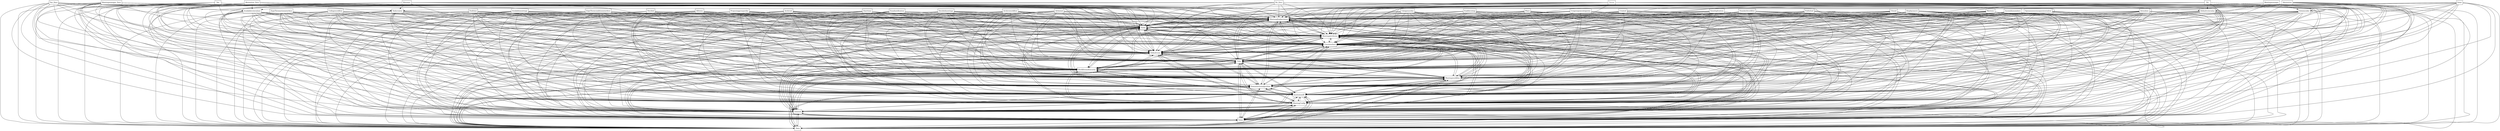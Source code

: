 digraph{
graph [rankdir=TB];
node [shape=box];
edge [arrowhead=normal];
0[label="Yes_Zero",]
1[label="Availablevotevalues",]
2[label="No_Zero",]
3[label="Meetingdisplaystatus",]
4[label="ZopeThreeactioninterface",]
5[label="Tasks",]
6[label="Starttime",]
7[label="Meetingmanager_Zero",]
8[label="Data",]
9[label="Decided",]
10[label="Votes",]
11[label="General",]
12[label="Voter",]
13[label="Taskcreator",]
14[label="Openannexesinseparatewindow",]
15[label="Decidedmeetings",]
16[label="Published",]
17[label="Assemblymembers",]
18[label="Categoryorder",]
19[label="Usegroupsascategories",]
20[label="MeetingConfig",]
21[label="Standardworkflow",]
22[label="Voteencoder",]
23[label="Defaultvotevalue",]
24[label="Availablemeetings",]
25[label="Displaymacro",]
26[label="InstitutionID",]
27[label="Archived",]
28[label="Yes",]
29[label="Attheend",]
30[label="Proposinggrouporder",]
31[label="Archiveworkflow",]
32[label="Created",]
33[label="Manager",]
34[label="Iteminsertionalgorithm",]
35[label="Itemduplication",]
36[label="Meetingworkflow",]
37[label="Place",]
38[label="Owner",]
39[label="Emailnotification",]
40[label="Closed",]
41[label="Myitems",]
42[label="Abstention",]
43[label="Enablevoting",]
44[label="Collegeworkflow",]
45[label="Workflowandsecurity",]
46[label="Abstention_Zero",]
47[label="No",]
48[label="Title",]
49[label="Defaultview",]
50[label="Attendees",]
51[label="ZopeThreeconditioninterfave",]
52[label="Userinterface",]
53[label="Allitems",]
54[label="Meetingmanager",]
55[label="Endtime",]
56[label="Meetingattributes",]
0->1[label="",]
0->3[label="",]
0->5[label="",]
0->8[label="",]
0->10[label="",]
0->11[label="",]
0->20[label="",]
0->26[label="",]
0->34[label="",]
0->36[label="",]
0->45[label="",]
0->48[label="",]
0->49[label="",]
0->52[label="",]
0->56[label="",]
1->3[label="",]
1->5[label="",]
1->8[label="",]
1->10[label="",]
1->11[label="",]
1->20[label="",]
1->26[label="",]
1->34[label="",]
1->36[label="",]
1->45[label="",]
1->48[label="",]
1->49[label="",]
1->52[label="",]
1->56[label="",]
2->1[label="",]
2->3[label="",]
2->5[label="",]
2->8[label="",]
2->10[label="",]
2->11[label="",]
2->20[label="",]
2->26[label="",]
2->34[label="",]
2->36[label="",]
2->45[label="",]
2->48[label="",]
2->49[label="",]
2->52[label="",]
2->56[label="",]
3->5[label="",]
3->8[label="",]
3->10[label="",]
3->11[label="",]
3->20[label="",]
3->26[label="",]
3->34[label="",]
3->36[label="",]
3->45[label="",]
3->48[label="",]
3->49[label="",]
3->52[label="",]
3->56[label="",]
4->3[label="",]
4->5[label="",]
4->8[label="",]
4->10[label="",]
4->11[label="",]
4->20[label="",]
4->26[label="",]
4->34[label="",]
4->36[label="",]
4->45[label="",]
4->48[label="",]
4->49[label="",]
4->52[label="",]
4->56[label="",]
5->3[label="",]
5->8[label="",]
5->10[label="",]
5->11[label="",]
5->20[label="",]
5->26[label="",]
5->34[label="",]
5->36[label="",]
5->45[label="",]
5->48[label="",]
5->49[label="",]
5->52[label="",]
5->56[label="",]
6->3[label="",]
6->5[label="",]
6->8[label="",]
6->10[label="",]
6->11[label="",]
6->20[label="",]
6->26[label="",]
6->34[label="",]
6->36[label="",]
6->45[label="",]
6->48[label="",]
6->49[label="",]
6->52[label="",]
6->56[label="",]
7->3[label="",]
7->5[label="",]
7->8[label="",]
7->10[label="",]
7->11[label="",]
7->13[label="",]
7->20[label="",]
7->26[label="",]
7->34[label="",]
7->36[label="",]
7->45[label="",]
7->48[label="",]
7->49[label="",]
7->52[label="",]
7->56[label="",]
8->3[label="",]
8->5[label="",]
8->10[label="",]
8->11[label="",]
8->20[label="",]
8->26[label="",]
8->34[label="",]
8->36[label="",]
8->45[label="",]
8->48[label="",]
8->49[label="",]
8->52[label="",]
8->56[label="",]
9->3[label="",]
9->5[label="",]
9->8[label="",]
9->10[label="",]
9->11[label="",]
9->20[label="",]
9->26[label="",]
9->34[label="",]
9->36[label="",]
9->45[label="",]
9->48[label="",]
9->49[label="",]
9->52[label="",]
9->56[label="",]
10->3[label="",]
10->5[label="",]
10->8[label="",]
10->11[label="",]
10->20[label="",]
10->26[label="",]
10->34[label="",]
10->36[label="",]
10->45[label="",]
10->48[label="",]
10->49[label="",]
10->52[label="",]
10->56[label="",]
11->3[label="",]
11->5[label="",]
11->8[label="",]
11->10[label="",]
11->20[label="",]
11->26[label="",]
11->34[label="",]
11->36[label="",]
11->45[label="",]
11->48[label="",]
11->49[label="",]
11->52[label="",]
11->56[label="",]
12->3[label="",]
12->5[label="",]
12->8[label="",]
12->10[label="",]
12->11[label="",]
12->20[label="",]
12->22[label="",]
12->26[label="",]
12->34[label="",]
12->36[label="",]
12->45[label="",]
12->48[label="",]
12->49[label="",]
12->52[label="",]
12->56[label="",]
13->3[label="",]
13->5[label="",]
13->8[label="",]
13->10[label="",]
13->11[label="",]
13->20[label="",]
13->26[label="",]
13->34[label="",]
13->36[label="",]
13->45[label="",]
13->48[label="",]
13->49[label="",]
13->52[label="",]
13->56[label="",]
14->3[label="",]
14->5[label="",]
14->8[label="",]
14->10[label="",]
14->11[label="",]
14->20[label="",]
14->26[label="",]
14->34[label="",]
14->36[label="",]
14->45[label="",]
14->48[label="",]
14->49[label="",]
14->52[label="",]
14->56[label="",]
15->3[label="",]
15->5[label="",]
15->8[label="",]
15->10[label="",]
15->11[label="",]
15->20[label="",]
15->26[label="",]
15->34[label="",]
15->36[label="",]
15->45[label="",]
15->48[label="",]
15->49[label="",]
15->52[label="",]
15->56[label="",]
16->3[label="",]
16->5[label="",]
16->8[label="",]
16->10[label="",]
16->11[label="",]
16->20[label="",]
16->26[label="",]
16->34[label="",]
16->36[label="",]
16->45[label="",]
16->48[label="",]
16->49[label="",]
16->52[label="",]
16->56[label="",]
17->3[label="",]
17->5[label="",]
17->8[label="",]
17->10[label="",]
17->11[label="",]
17->20[label="",]
17->26[label="",]
17->34[label="",]
17->36[label="",]
17->45[label="",]
17->48[label="",]
17->49[label="",]
17->52[label="",]
17->56[label="",]
18->3[label="",]
18->5[label="",]
18->8[label="",]
18->10[label="",]
18->11[label="",]
18->20[label="",]
18->26[label="",]
18->34[label="",]
18->36[label="",]
18->45[label="",]
18->48[label="",]
18->49[label="",]
18->52[label="",]
18->56[label="",]
19->3[label="",]
19->5[label="",]
19->8[label="",]
19->10[label="",]
19->11[label="",]
19->20[label="",]
19->26[label="",]
19->34[label="",]
19->36[label="",]
19->45[label="",]
19->48[label="",]
19->49[label="",]
19->52[label="",]
19->56[label="",]
20->3[label="",]
20->5[label="",]
20->8[label="",]
20->10[label="",]
20->11[label="",]
20->26[label="",]
20->34[label="",]
20->36[label="",]
20->45[label="",]
20->48[label="",]
20->49[label="",]
20->52[label="",]
20->56[label="",]
21->3[label="",]
21->5[label="",]
21->8[label="",]
21->10[label="",]
21->11[label="",]
21->20[label="",]
21->26[label="",]
21->34[label="",]
21->36[label="",]
21->45[label="",]
21->48[label="",]
21->49[label="",]
21->52[label="",]
21->56[label="",]
22->3[label="",]
22->5[label="",]
22->8[label="",]
22->10[label="",]
22->11[label="",]
22->20[label="",]
22->26[label="",]
22->34[label="",]
22->36[label="",]
22->45[label="",]
22->48[label="",]
22->49[label="",]
22->52[label="",]
22->56[label="",]
23->3[label="",]
23->5[label="",]
23->8[label="",]
23->10[label="",]
23->11[label="",]
23->20[label="",]
23->26[label="",]
23->34[label="",]
23->36[label="",]
23->45[label="",]
23->48[label="",]
23->49[label="",]
23->52[label="",]
23->56[label="",]
24->3[label="",]
24->5[label="",]
24->8[label="",]
24->10[label="",]
24->11[label="",]
24->20[label="",]
24->26[label="",]
24->34[label="",]
24->36[label="",]
24->45[label="",]
24->48[label="",]
24->49[label="",]
24->52[label="",]
24->56[label="",]
25->3[label="",]
25->5[label="",]
25->8[label="",]
25->10[label="",]
25->11[label="",]
25->20[label="",]
25->26[label="",]
25->34[label="",]
25->36[label="",]
25->45[label="",]
25->48[label="",]
25->49[label="",]
25->52[label="",]
25->56[label="",]
26->3[label="",]
26->5[label="",]
26->8[label="",]
26->10[label="",]
26->11[label="",]
26->20[label="",]
26->34[label="",]
26->36[label="",]
26->45[label="",]
26->48[label="",]
26->49[label="",]
26->52[label="",]
26->56[label="",]
27->3[label="",]
27->5[label="",]
27->8[label="",]
27->10[label="",]
27->11[label="",]
27->20[label="",]
27->26[label="",]
27->34[label="",]
27->36[label="",]
27->45[label="",]
27->48[label="",]
27->49[label="",]
27->52[label="",]
27->56[label="",]
28->3[label="",]
28->5[label="",]
28->8[label="",]
28->10[label="",]
28->11[label="",]
28->20[label="",]
28->23[label="",]
28->26[label="",]
28->34[label="",]
28->36[label="",]
28->45[label="",]
28->48[label="",]
28->49[label="",]
28->52[label="",]
28->56[label="",]
29->3[label="",]
29->5[label="",]
29->8[label="",]
29->10[label="",]
29->11[label="",]
29->20[label="",]
29->26[label="",]
29->34[label="",]
29->36[label="",]
29->45[label="",]
29->48[label="",]
29->49[label="",]
29->52[label="",]
29->56[label="",]
30->3[label="",]
30->5[label="",]
30->8[label="",]
30->10[label="",]
30->11[label="",]
30->20[label="",]
30->26[label="",]
30->34[label="",]
30->36[label="",]
30->45[label="",]
30->48[label="",]
30->49[label="",]
30->52[label="",]
30->56[label="",]
31->3[label="",]
31->5[label="",]
31->8[label="",]
31->10[label="",]
31->11[label="",]
31->20[label="",]
31->26[label="",]
31->34[label="",]
31->36[label="",]
31->45[label="",]
31->48[label="",]
31->49[label="",]
31->52[label="",]
31->56[label="",]
32->3[label="",]
32->5[label="",]
32->8[label="",]
32->10[label="",]
32->11[label="",]
32->20[label="",]
32->26[label="",]
32->34[label="",]
32->36[label="",]
32->45[label="",]
32->48[label="",]
32->49[label="",]
32->52[label="",]
32->56[label="",]
33->3[label="",]
33->5[label="",]
33->8[label="",]
33->10[label="",]
33->11[label="",]
33->13[label="",]
33->20[label="",]
33->26[label="",]
33->34[label="",]
33->36[label="",]
33->45[label="",]
33->48[label="",]
33->49[label="",]
33->52[label="",]
33->56[label="",]
34->3[label="",]
34->5[label="",]
34->8[label="",]
34->10[label="",]
34->11[label="",]
34->20[label="",]
34->26[label="",]
34->36[label="",]
34->45[label="",]
34->48[label="",]
34->49[label="",]
34->52[label="",]
34->56[label="",]
35->3[label="",]
35->5[label="",]
35->8[label="",]
35->10[label="",]
35->11[label="",]
35->20[label="",]
35->26[label="",]
35->34[label="",]
35->36[label="",]
35->45[label="",]
35->48[label="",]
35->49[label="",]
35->52[label="",]
35->56[label="",]
36->3[label="",]
36->5[label="",]
36->8[label="",]
36->10[label="",]
36->11[label="",]
36->20[label="",]
36->26[label="",]
36->34[label="",]
36->45[label="",]
36->48[label="",]
36->49[label="",]
36->52[label="",]
36->56[label="",]
37->3[label="",]
37->5[label="",]
37->8[label="",]
37->10[label="",]
37->11[label="",]
37->20[label="",]
37->26[label="",]
37->34[label="",]
37->36[label="",]
37->45[label="",]
37->48[label="",]
37->49[label="",]
37->52[label="",]
37->56[label="",]
38->3[label="",]
38->5[label="",]
38->8[label="",]
38->10[label="",]
38->11[label="",]
38->13[label="",]
38->20[label="",]
38->26[label="",]
38->34[label="",]
38->36[label="",]
38->45[label="",]
38->48[label="",]
38->49[label="",]
38->52[label="",]
38->56[label="",]
39->3[label="",]
39->5[label="",]
39->8[label="",]
39->10[label="",]
39->11[label="",]
39->20[label="",]
39->26[label="",]
39->34[label="",]
39->36[label="",]
39->45[label="",]
39->48[label="",]
39->49[label="",]
39->52[label="",]
39->56[label="",]
40->3[label="",]
40->5[label="",]
40->8[label="",]
40->10[label="",]
40->11[label="",]
40->20[label="",]
40->26[label="",]
40->34[label="",]
40->36[label="",]
40->45[label="",]
40->48[label="",]
40->49[label="",]
40->52[label="",]
40->56[label="",]
41->3[label="",]
41->5[label="",]
41->8[label="",]
41->10[label="",]
41->11[label="",]
41->20[label="",]
41->26[label="",]
41->34[label="",]
41->36[label="",]
41->45[label="",]
41->48[label="",]
41->49[label="",]
41->52[label="",]
41->56[label="",]
42->3[label="",]
42->5[label="",]
42->8[label="",]
42->10[label="",]
42->11[label="",]
42->20[label="",]
42->23[label="",]
42->26[label="",]
42->34[label="",]
42->36[label="",]
42->45[label="",]
42->48[label="",]
42->49[label="",]
42->52[label="",]
42->56[label="",]
43->3[label="",]
43->5[label="",]
43->8[label="",]
43->10[label="",]
43->11[label="",]
43->20[label="",]
43->26[label="",]
43->34[label="",]
43->36[label="",]
43->45[label="",]
43->48[label="",]
43->49[label="",]
43->52[label="",]
43->56[label="",]
44->3[label="",]
44->5[label="",]
44->8[label="",]
44->10[label="",]
44->11[label="",]
44->20[label="",]
44->26[label="",]
44->34[label="",]
44->36[label="",]
44->45[label="",]
44->48[label="",]
44->49[label="",]
44->52[label="",]
44->56[label="",]
45->3[label="",]
45->5[label="",]
45->8[label="",]
45->10[label="",]
45->11[label="",]
45->20[label="",]
45->26[label="",]
45->34[label="",]
45->36[label="",]
45->48[label="",]
45->49[label="",]
45->52[label="",]
45->56[label="",]
46->1[label="",]
46->3[label="",]
46->5[label="",]
46->8[label="",]
46->10[label="",]
46->11[label="",]
46->20[label="",]
46->26[label="",]
46->34[label="",]
46->36[label="",]
46->45[label="",]
46->48[label="",]
46->49[label="",]
46->52[label="",]
46->56[label="",]
47->3[label="",]
47->5[label="",]
47->8[label="",]
47->10[label="",]
47->11[label="",]
47->20[label="",]
47->23[label="",]
47->26[label="",]
47->34[label="",]
47->36[label="",]
47->45[label="",]
47->48[label="",]
47->49[label="",]
47->52[label="",]
47->56[label="",]
48->3[label="",]
48->5[label="",]
48->8[label="",]
48->10[label="",]
48->11[label="",]
48->20[label="",]
48->26[label="",]
48->34[label="",]
48->36[label="",]
48->45[label="",]
48->49[label="",]
48->52[label="",]
48->56[label="",]
49->3[label="",]
49->5[label="",]
49->8[label="",]
49->10[label="",]
49->11[label="",]
49->20[label="",]
49->26[label="",]
49->34[label="",]
49->36[label="",]
49->45[label="",]
49->48[label="",]
49->52[label="",]
49->56[label="",]
50->3[label="",]
50->5[label="",]
50->8[label="",]
50->10[label="",]
50->11[label="",]
50->20[label="",]
50->26[label="",]
50->34[label="",]
50->36[label="",]
50->45[label="",]
50->48[label="",]
50->49[label="",]
50->52[label="",]
50->56[label="",]
51->3[label="",]
51->5[label="",]
51->8[label="",]
51->10[label="",]
51->11[label="",]
51->20[label="",]
51->26[label="",]
51->34[label="",]
51->36[label="",]
51->45[label="",]
51->48[label="",]
51->49[label="",]
51->52[label="",]
51->56[label="",]
52->3[label="",]
52->5[label="",]
52->8[label="",]
52->10[label="",]
52->11[label="",]
52->20[label="",]
52->26[label="",]
52->34[label="",]
52->36[label="",]
52->45[label="",]
52->48[label="",]
52->49[label="",]
52->56[label="",]
53->3[label="",]
53->5[label="",]
53->8[label="",]
53->10[label="",]
53->11[label="",]
53->20[label="",]
53->26[label="",]
53->34[label="",]
53->36[label="",]
53->45[label="",]
53->48[label="",]
53->49[label="",]
53->52[label="",]
53->56[label="",]
54->3[label="",]
54->5[label="",]
54->8[label="",]
54->10[label="",]
54->11[label="",]
54->20[label="",]
54->22[label="",]
54->26[label="",]
54->34[label="",]
54->36[label="",]
54->45[label="",]
54->48[label="",]
54->49[label="",]
54->52[label="",]
54->56[label="",]
55->3[label="",]
55->5[label="",]
55->8[label="",]
55->10[label="",]
55->11[label="",]
55->20[label="",]
55->26[label="",]
55->34[label="",]
55->36[label="",]
55->45[label="",]
55->48[label="",]
55->49[label="",]
55->52[label="",]
55->56[label="",]
56->3[label="",]
56->5[label="",]
56->8[label="",]
56->10[label="",]
56->11[label="",]
56->20[label="",]
56->26[label="",]
56->34[label="",]
56->36[label="",]
56->45[label="",]
56->48[label="",]
56->49[label="",]
56->52[label="",]
}
